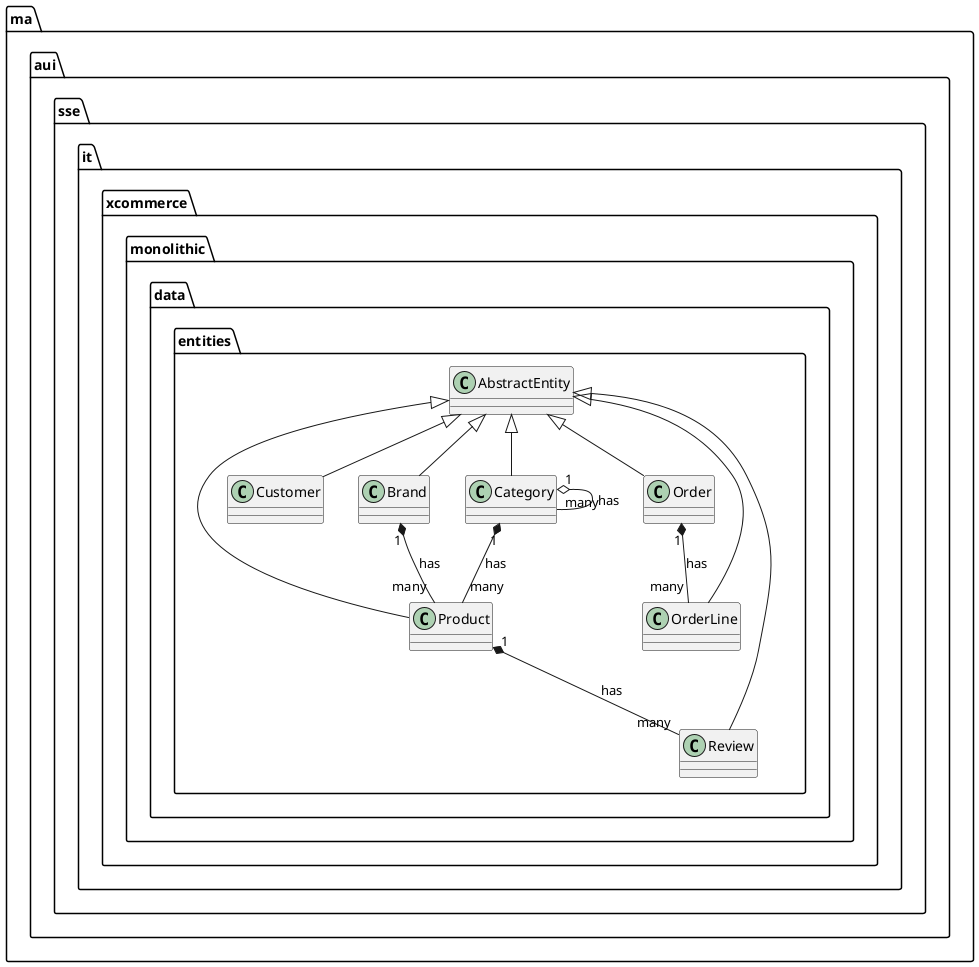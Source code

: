 @startuml EntityClassDiagram
ma.aui.sse.it.xcommerce.monolithic.data.entities.AbstractEntity <|-- ma.aui.sse.it.xcommerce.monolithic.data.entities.Product
ma.aui.sse.it.xcommerce.monolithic.data.entities.AbstractEntity <|-- ma.aui.sse.it.xcommerce.monolithic.data.entities.Customer
ma.aui.sse.it.xcommerce.monolithic.data.entities.AbstractEntity <|-- ma.aui.sse.it.xcommerce.monolithic.data.entities.Brand
ma.aui.sse.it.xcommerce.monolithic.data.entities.AbstractEntity <|-- ma.aui.sse.it.xcommerce.monolithic.data.entities.Category
ma.aui.sse.it.xcommerce.monolithic.data.entities.AbstractEntity <|-- ma.aui.sse.it.xcommerce.monolithic.data.entities.Order
ma.aui.sse.it.xcommerce.monolithic.data.entities.AbstractEntity <|-- ma.aui.sse.it.xcommerce.monolithic.data.entities.OrderLine
ma.aui.sse.it.xcommerce.monolithic.data.entities.AbstractEntity <|-- ma.aui.sse.it.xcommerce.monolithic.data.entities.Review
ma.aui.sse.it.xcommerce.monolithic.data.entities.Brand "1" *-- "many" ma.aui.sse.it.xcommerce.monolithic.data.entities.Product : has
ma.aui.sse.it.xcommerce.monolithic.data.entities.Product "1" *-- "many" ma.aui.sse.it.xcommerce.monolithic.data.entities.Review : has
ma.aui.sse.it.xcommerce.monolithic.data.entities.Category "1" *-- "many" ma.aui.sse.it.xcommerce.monolithic.data.entities.Product : has
ma.aui.sse.it.xcommerce.monolithic.data.entities.Category "1" o-- "many" ma.aui.sse.it.xcommerce.monolithic.data.entities.Category : has
ma.aui.sse.it.xcommerce.monolithic.data.entities.Order "1" *-- "many" ma.aui.sse.it.xcommerce.monolithic.data.entities.OrderLine : has
@enduml

@startuml RepositoriesServicesClassDiagram
org.springframework.data.repository.CrudRepository <|-- ma.aui.sse.it.xcommerce.monolithic.data.repositories.ProductRepository
org.springframework.data.repository.CrudRepository <|-- ma.aui.sse.it.xcommerce.monolithic.data.repositories.BrandRepository
org.springframework.data.repository.CrudRepository <|-- ma.aui.sse.it.xcommerce.monolithic.data.repositories.CategoryRepository
org.springframework.data.repository.CrudRepository <|-- ma.aui.sse.it.xcommerce.monolithic.data.repositories.CustomerRepository
org.springframework.data.repository.CrudRepository <|-- ma.aui.sse.it.xcommerce.monolithic.data.repositories.OrderRepository
org.springframework.data.repository.CrudRepository <|-- ma.aui.sse.it.xcommerce.monolithic.data.repositories.ReviewRepository
ma.aui.sse.it.xcommerce.monolithic.services.ShoppingCartService "1" *-- "1" ma.aui.sse.it.xcommerce.monolithic.data.repositories.ProductRepository : uses
ma.aui.sse.it.xcommerce.monolithic.services.OrderService "1" *-- "1" ma.aui.sse.it.xcommerce.monolithic.services.ShoppingCartService : uses
ma.aui.sse.it.xcommerce.monolithic.services.OrderService "1" *-- "1" ma.aui.sse.it.xcommerce.monolithic.data.repositories.CustomerRepository : uses
ma.aui.sse.it.xcommerce.monolithic.services.OrderService "1" *-- "1" ma.aui.sse.it.xcommerce.monolithic.data.repositories.OrderRepository : uses
@enduml